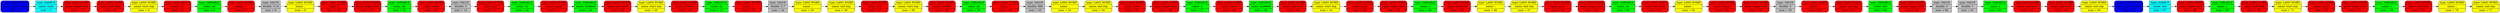 digraph {
rankdir=LR;
node [ shape=record ];
node_0[label = "type: LANG WORD | name: void function   | num = 0", style = "rounded, filled", fillcolor = "blue"];
node_1[label = "type: NAME F | name: main | num = 1", style = "filled", fillcolor = "cyan"];
node_0 -> node_1;
node_2[label = "type: LANG WORD | name: begin cond   | num = 2", style = "rounded, filled", fillcolor = "red"];
node_1 -> node_2;
node_3[label = "type: LANG WORD | name: end cond   | num = 3", style = "rounded, filled", fillcolor = "red"];
node_2 -> node_3;
node_4[label = "type: LANG WORD | name: start exp   | num = 4", style = "rounded, filled", fillcolor = "yellow"];
node_3 -> node_4;
node_5[label = "type: LANG WORD | name: var   | num = 5", style = "rounded, filled", fillcolor = "red"];
node_4 -> node_5;
node_6[label = "type: VARIABLE | name: пи | num = 6", style = "filled", fillcolor = "green"];
node_5 -> node_6;
node_7[label = "type: LANG WORD | name: =   | num = 7", style = "rounded, filled", fillcolor = "red"];
node_6 -> node_7;
node_8[label = "type: VALUE | double: 3.14 | num = 8", style = "filled", fillcolor = "grey"];
node_7 -> node_8;
node_9[label = "type: LANG WORD | name: ;   | num = 9", style = "rounded, filled", fillcolor = "yellow"];
node_8 -> node_9;
node_10[label = "type: LANG WORD | name: if   | num = 10", style = "rounded, filled", fillcolor = "red"];
node_9 -> node_10;
node_11[label = "type: LANG WORD | name: begin cond   | num = 11", style = "rounded, filled", fillcolor = "red"];
node_10 -> node_11;
node_12[label = "type: VARIABLE | name: пи | num = 12", style = "filled", fillcolor = "green"];
node_11 -> node_12;
node_13[label = "type: LANG WORD | name: more   | num = 13", style = "rounded, filled", fillcolor = "red"];
node_12 -> node_13;
node_14[label = "type: VALUE | double: 3 | num = 14", style = "filled", fillcolor = "grey"];
node_13 -> node_14;
node_15[label = "type: LANG WORD | name: and   | num = 15", style = "rounded, filled", fillcolor = "red"];
node_14 -> node_15;
node_16[label = "type: VARIABLE | name: ты | num = 16", style = "filled", fillcolor = "green"];
node_15 -> node_16;
node_17[label = "type: LANG WORD | name: equal   | num = 17", style = "rounded, filled", fillcolor = "red"];
node_16 -> node_17;
node_18[label = "type: VARIABLE | name: долбаеб | num = 18", style = "filled", fillcolor = "green"];
node_17 -> node_18;
node_19[label = "type: LANG WORD | name: end cond   | num = 19", style = "rounded, filled", fillcolor = "red"];
node_18 -> node_19;
node_20[label = "type: LANG WORD | name: start exp   | num = 20", style = "rounded, filled", fillcolor = "yellow"];
node_19 -> node_20;
node_21[label = "type: LANG WORD | name: revalue   | num = 21", style = "rounded, filled", fillcolor = "red"];
node_20 -> node_21;
node_22[label = "type: VARIABLE | name: пи | num = 22", style = "filled", fillcolor = "green"];
node_21 -> node_22;
node_23[label = "type: LANG WORD | name: =   | num = 23", style = "rounded, filled", fillcolor = "red"];
node_22 -> node_23;
node_24[label = "type: VALUE | double: 2.7 | num = 24", style = "filled", fillcolor = "grey"];
node_23 -> node_24;
node_25[label = "type: LANG WORD | name: ;   | num = 25", style = "rounded, filled", fillcolor = "yellow"];
node_24 -> node_25;
node_26[label = "type: LANG WORD | name: end exp   | num = 26", style = "rounded, filled", fillcolor = "yellow"];
node_25 -> node_26;
node_27[label = "type: LANG WORD | name: else   | num = 27", style = "rounded, filled", fillcolor = "red"];
node_26 -> node_27;
node_28[label = "type: LANG WORD | name: start exp   | num = 28", style = "rounded, filled", fillcolor = "yellow"];
node_27 -> node_28;
node_29[label = "type: LANG WORD | name: revalue   | num = 29", style = "rounded, filled", fillcolor = "red"];
node_28 -> node_29;
node_30[label = "type: VARIABLE | name: пи | num = 30", style = "filled", fillcolor = "green"];
node_29 -> node_30;
node_31[label = "type: LANG WORD | name: =   | num = 31", style = "rounded, filled", fillcolor = "red"];
node_30 -> node_31;
node_32[label = "type: VALUE | double: 666 | num = 32", style = "filled", fillcolor = "grey"];
node_31 -> node_32;
node_33[label = "type: LANG WORD | name: ;   | num = 33", style = "rounded, filled", fillcolor = "yellow"];
node_32 -> node_33;
node_34[label = "type: LANG WORD | name: end exp   | num = 34", style = "rounded, filled", fillcolor = "yellow"];
node_33 -> node_34;
node_35[label = "type: LANG WORD | name: while   | num = 35", style = "rounded, filled", fillcolor = "red"];
node_34 -> node_35;
node_36[label = "type: LANG WORD | name: begin cond   | num = 36", style = "rounded, filled", fillcolor = "red"];
node_35 -> node_36;
node_37[label = "type: VARIABLE | name: я | num = 37", style = "filled", fillcolor = "green"];
node_36 -> node_37;
node_38[label = "type: LANG WORD | name: equal   | num = 38", style = "rounded, filled", fillcolor = "red"];
node_37 -> node_38;
node_39[label = "type: VARIABLE | name: долбаеб | num = 39", style = "filled", fillcolor = "green"];
node_38 -> node_39;
node_40[label = "type: LANG WORD | name: end cond   | num = 40", style = "rounded, filled", fillcolor = "red"];
node_39 -> node_40;
node_41[label = "type: LANG WORD | name: start exp   | num = 41", style = "rounded, filled", fillcolor = "yellow"];
node_40 -> node_41;
node_42[label = "type: LANG WORD | name: print   | num = 42", style = "rounded, filled", fillcolor = "red"];
node_41 -> node_42;
node_43[label = "type: LANG WORD | name: begin cond   | num = 43", style = "rounded, filled", fillcolor = "red"];
node_42 -> node_43;
node_44[label = "type: VARIABLE | name: с | num = 44", style = "filled", fillcolor = "green"];
node_43 -> node_44;
node_45[label = "type: LANG WORD | name: end cond   | num = 45", style = "rounded, filled", fillcolor = "red"];
node_44 -> node_45;
node_46[label = "type: LANG WORD | name: ;   | num = 46", style = "rounded, filled", fillcolor = "yellow"];
node_45 -> node_46;
node_47[label = "type: LANG WORD | name: end exp   | num = 47", style = "rounded, filled", fillcolor = "yellow"];
node_46 -> node_47;
node_48[label = "type: LANG WORD | name: print   | num = 48", style = "rounded, filled", fillcolor = "red"];
node_47 -> node_48;
node_49[label = "type: LANG WORD | name: begin cond   | num = 49", style = "rounded, filled", fillcolor = "red"];
node_48 -> node_49;
node_50[label = "type: VARIABLE | name: пи | num = 50", style = "filled", fillcolor = "green"];
node_49 -> node_50;
node_51[label = "type: LANG WORD | name: end cond   | num = 51", style = "rounded, filled", fillcolor = "red"];
node_50 -> node_51;
node_52[label = "type: LANG WORD | name: ;   | num = 52", style = "rounded, filled", fillcolor = "yellow"];
node_51 -> node_52;
node_53[label = "type: LANG WORD | name: return   | num = 53", style = "rounded, filled", fillcolor = "red"];
node_52 -> node_53;
node_54[label = "type: LANG WORD | name: begin cond   | num = 54", style = "rounded, filled", fillcolor = "red"];
node_53 -> node_54;
node_55[label = "type: VALUE | double: 3 | num = 55", style = "filled", fillcolor = "grey"];
node_54 -> node_55;
node_56[label = "type: LANG WORD | name: +   | num = 56", style = "rounded, filled", fillcolor = "red"];
node_55 -> node_56;
node_57[label = "type: LANG WORD | name: call пнх | num = 57", style = "rounded, filled", fillcolor = "red"];
node_56 -> node_57;
node_58[label = "type: VARIABLE | name: пнх | num = 58", style = "filled", fillcolor = "green"];
node_57 -> node_58;
node_59[label = "type: LANG WORD | name: begin cond   | num = 59", style = "rounded, filled", fillcolor = "red"];
node_58 -> node_59;
node_60[label = "type: VALUE | double: 5 | num = 60", style = "filled", fillcolor = "grey"];
node_59 -> node_60;
node_61[label = "type: VALUE | double: 7 | num = 61", style = "filled", fillcolor = "grey"];
node_60 -> node_61;
node_62[label = "type: VARIABLE | name: x | num = 62", style = "filled", fillcolor = "green"];
node_61 -> node_62;
node_63[label = "type: LANG WORD | name: end cond   | num = 63", style = "rounded, filled", fillcolor = "red"];
node_62 -> node_63;
node_64[label = "type: LANG WORD | name: end cond   | num = 64", style = "rounded, filled", fillcolor = "red"];
node_63 -> node_64;
node_65[label = "type: LANG WORD | name: end exp   | num = 65", style = "rounded, filled", fillcolor = "yellow"];
node_64 -> node_65;
node_66[label = "type: LANG WORD | name: type function   | num = 66", style = "rounded, filled", fillcolor = "blue"];
node_65 -> node_66;
node_67[label = "type: NAME F | name: пнх | num = 67", style = "filled", fillcolor = "cyan"];
node_66 -> node_67;
node_68[label = "type: LANG WORD | name: begin cond   | num = 68", style = "rounded, filled", fillcolor = "red"];
node_67 -> node_68;
node_69[label = "type: VARIABLE | name: x | num = 69", style = "filled", fillcolor = "green"];
node_68 -> node_69;
node_70[label = "type: LANG WORD | name: end cond   | num = 70", style = "rounded, filled", fillcolor = "red"];
node_69 -> node_70;
node_71[label = "type: LANG WORD | name: start exp   | num = 71", style = "rounded, filled", fillcolor = "yellow"];
node_70 -> node_71;
node_72[label = "type: LANG WORD | name: print   | num = 72", style = "rounded, filled", fillcolor = "red"];
node_71 -> node_72;
node_73[label = "type: LANG WORD | name: begin cond   | num = 73", style = "rounded, filled", fillcolor = "red"];
node_72 -> node_73;
node_74[label = "type: VARIABLE | name: x | num = 74", style = "filled", fillcolor = "green"];
node_73 -> node_74;
node_75[label = "type: LANG WORD | name: end cond   | num = 75", style = "rounded, filled", fillcolor = "red"];
node_74 -> node_75;
node_76[label = "type: LANG WORD | name: ;   | num = 76", style = "rounded, filled", fillcolor = "yellow"];
node_75 -> node_76;
node_77[label = "type: LANG WORD | name: end exp   | num = 77", style = "rounded, filled", fillcolor = "yellow"];
node_76 -> node_77;
}